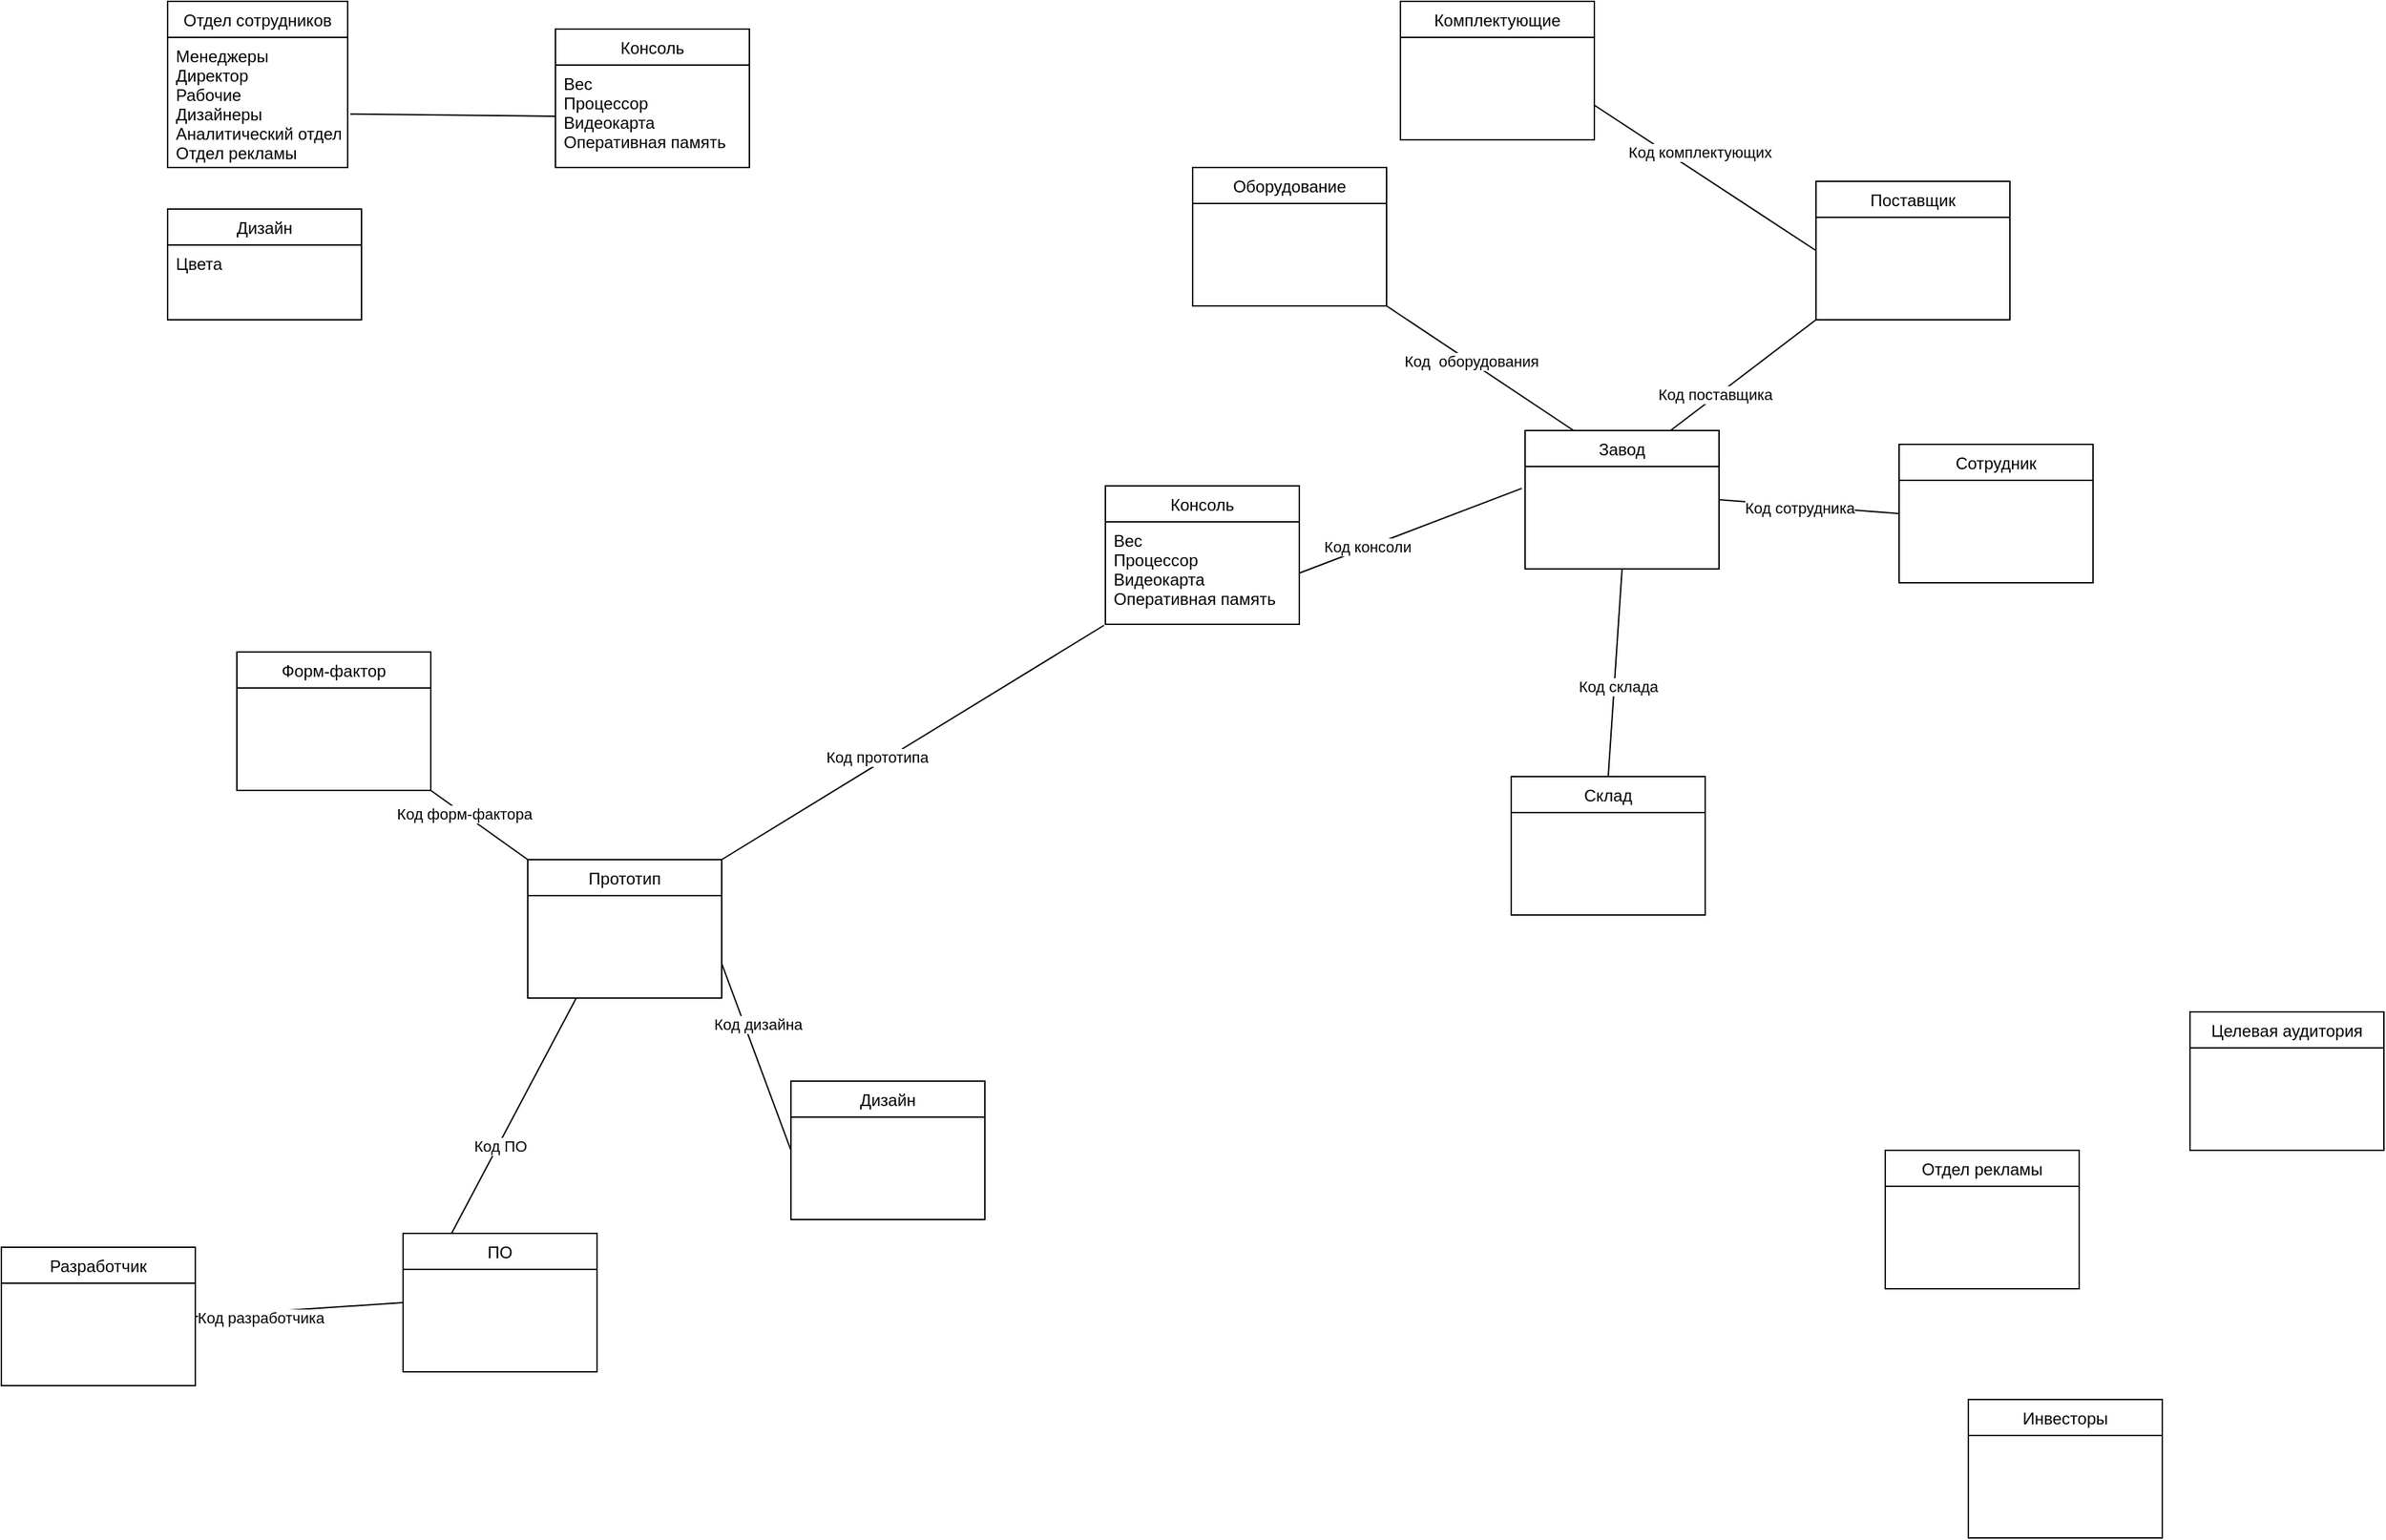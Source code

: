 <mxfile version="15.2.9" type="github">
  <diagram id="-OPA52gdBElvR5p007l_" name="Page-1">
    <mxGraphModel dx="3076" dy="762" grid="1" gridSize="10" guides="1" tooltips="1" connect="1" arrows="1" fold="1" page="1" pageScale="1" pageWidth="1654" pageHeight="2336" math="0" shadow="0">
      <root>
        <mxCell id="0" />
        <mxCell id="1" parent="0" />
        <mxCell id="R5nsl51rE5XBlnCks4MR-1" value="Консоль" style="swimlane;fontStyle=0;childLayout=stackLayout;horizontal=1;startSize=26;horizontalStack=0;resizeParent=1;resizeParentMax=0;resizeLast=0;collapsible=1;marginBottom=0;" parent="1" vertex="1">
          <mxGeometry x="290" y="30" width="140" height="100" as="geometry" />
        </mxCell>
        <mxCell id="R5nsl51rE5XBlnCks4MR-4" value="Вес&#xa;Процессор&#xa;Видеокарта&#xa;Оперативная память" style="text;strokeColor=none;fillColor=none;align=left;verticalAlign=top;spacingLeft=4;spacingRight=4;overflow=hidden;rotatable=0;points=[[0,0.5],[1,0.5]];portConstraint=eastwest;" parent="R5nsl51rE5XBlnCks4MR-1" vertex="1">
          <mxGeometry y="26" width="140" height="74" as="geometry" />
        </mxCell>
        <mxCell id="R5nsl51rE5XBlnCks4MR-6" value="Завод" style="swimlane;fontStyle=0;childLayout=stackLayout;horizontal=1;startSize=26;horizontalStack=0;resizeParent=1;resizeParentMax=0;resizeLast=0;collapsible=1;marginBottom=0;" parent="1" vertex="1">
          <mxGeometry x="990" y="320" width="140" height="100" as="geometry" />
        </mxCell>
        <mxCell id="R5nsl51rE5XBlnCks4MR-8" value="Отдел сотрудников" style="swimlane;fontStyle=0;childLayout=stackLayout;horizontal=1;startSize=26;horizontalStack=0;resizeParent=1;resizeParentMax=0;resizeLast=0;collapsible=1;marginBottom=0;" parent="1" vertex="1">
          <mxGeometry x="10" y="10" width="130" height="120" as="geometry" />
        </mxCell>
        <mxCell id="R5nsl51rE5XBlnCks4MR-9" value="Менеджеры&#xa;Директор&#xa;Рабочие&#xa;Дизайнеры&#xa;Аналитический отдел&#xa;Отдел рекламы" style="text;strokeColor=none;fillColor=none;align=left;verticalAlign=top;spacingLeft=4;spacingRight=4;overflow=hidden;rotatable=0;points=[[0,0.5],[1,0.5]];portConstraint=eastwest;" parent="R5nsl51rE5XBlnCks4MR-8" vertex="1">
          <mxGeometry y="26" width="130" height="94" as="geometry" />
        </mxCell>
        <mxCell id="R5nsl51rE5XBlnCks4MR-10" value="" style="endArrow=none;html=1;entryX=1.015;entryY=0.589;entryDx=0;entryDy=0;entryPerimeter=0;exitX=0;exitY=0.5;exitDx=0;exitDy=0;" parent="1" source="R5nsl51rE5XBlnCks4MR-4" target="R5nsl51rE5XBlnCks4MR-9" edge="1">
          <mxGeometry width="50" height="50" relative="1" as="geometry">
            <mxPoint x="360" y="210" as="sourcePoint" />
            <mxPoint x="410" y="160" as="targetPoint" />
          </mxGeometry>
        </mxCell>
        <mxCell id="R5nsl51rE5XBlnCks4MR-11" value="Консоль" style="swimlane;fontStyle=0;childLayout=stackLayout;horizontal=1;startSize=26;horizontalStack=0;resizeParent=1;resizeParentMax=0;resizeLast=0;collapsible=1;marginBottom=0;" parent="1" vertex="1">
          <mxGeometry x="687" y="360" width="140" height="100" as="geometry" />
        </mxCell>
        <mxCell id="R5nsl51rE5XBlnCks4MR-12" value="Вес&#xa;Процессор&#xa;Видеокарта&#xa;Оперативная память" style="text;strokeColor=none;fillColor=none;align=left;verticalAlign=top;spacingLeft=4;spacingRight=4;overflow=hidden;rotatable=0;points=[[0,0.5],[1,0.5]];portConstraint=eastwest;" parent="R5nsl51rE5XBlnCks4MR-11" vertex="1">
          <mxGeometry y="26" width="140" height="74" as="geometry" />
        </mxCell>
        <mxCell id="R5nsl51rE5XBlnCks4MR-13" value="Дизайн" style="swimlane;fontStyle=0;childLayout=stackLayout;horizontal=1;startSize=26;horizontalStack=0;resizeParent=1;resizeParentMax=0;resizeLast=0;collapsible=1;marginBottom=0;" parent="1" vertex="1">
          <mxGeometry x="10" y="160" width="140" height="80" as="geometry" />
        </mxCell>
        <mxCell id="R5nsl51rE5XBlnCks4MR-14" value="Цвета&#xa;" style="text;strokeColor=none;fillColor=none;align=left;verticalAlign=top;spacingLeft=4;spacingRight=4;overflow=hidden;rotatable=0;points=[[0,0.5],[1,0.5]];portConstraint=eastwest;" parent="R5nsl51rE5XBlnCks4MR-13" vertex="1">
          <mxGeometry y="26" width="140" height="54" as="geometry" />
        </mxCell>
        <mxCell id="R5nsl51rE5XBlnCks4MR-19" value="" style="endArrow=none;html=1;entryX=-0.017;entryY=0.214;entryDx=0;entryDy=0;entryPerimeter=0;exitX=1;exitY=0.5;exitDx=0;exitDy=0;" parent="1" source="R5nsl51rE5XBlnCks4MR-12" edge="1">
          <mxGeometry width="50" height="50" relative="1" as="geometry">
            <mxPoint x="740" y="380" as="sourcePoint" />
            <mxPoint x="987.62" y="361.836" as="targetPoint" />
          </mxGeometry>
        </mxCell>
        <mxCell id="R5nsl51rE5XBlnCks4MR-20" value="Код консоли" style="edgeLabel;html=1;align=center;verticalAlign=middle;resizable=0;points=[];" parent="R5nsl51rE5XBlnCks4MR-19" vertex="1" connectable="0">
          <mxGeometry x="-0.387" y="1" relative="1" as="geometry">
            <mxPoint as="offset" />
          </mxGeometry>
        </mxCell>
        <mxCell id="R5nsl51rE5XBlnCks4MR-26" value="Сотрудник" style="swimlane;fontStyle=0;childLayout=stackLayout;horizontal=1;startSize=26;horizontalStack=0;resizeParent=1;resizeParentMax=0;resizeLast=0;collapsible=1;marginBottom=0;" parent="1" vertex="1">
          <mxGeometry x="1260" y="330" width="140" height="100" as="geometry" />
        </mxCell>
        <mxCell id="R5nsl51rE5XBlnCks4MR-27" value="" style="endArrow=none;html=1;entryX=0;entryY=0.5;entryDx=0;entryDy=0;exitX=1;exitY=0.5;exitDx=0;exitDy=0;" parent="1" source="R5nsl51rE5XBlnCks4MR-6" target="R5nsl51rE5XBlnCks4MR-26" edge="1">
          <mxGeometry width="50" height="50" relative="1" as="geometry">
            <mxPoint x="1130" y="410" as="sourcePoint" />
            <mxPoint x="1260" y="250" as="targetPoint" />
          </mxGeometry>
        </mxCell>
        <mxCell id="R5nsl51rE5XBlnCks4MR-28" value="Код сотрудника" style="edgeLabel;html=1;align=center;verticalAlign=middle;resizable=0;points=[];" parent="R5nsl51rE5XBlnCks4MR-27" vertex="1" connectable="0">
          <mxGeometry x="-0.128" y="-1" relative="1" as="geometry">
            <mxPoint x="1" as="offset" />
          </mxGeometry>
        </mxCell>
        <mxCell id="R5nsl51rE5XBlnCks4MR-30" value="" style="endArrow=none;html=1;entryX=0.5;entryY=1;entryDx=0;entryDy=0;exitX=0.5;exitY=0;exitDx=0;exitDy=0;" parent="1" source="R5nsl51rE5XBlnCks4MR-31" target="R5nsl51rE5XBlnCks4MR-6" edge="1">
          <mxGeometry width="50" height="50" relative="1" as="geometry">
            <mxPoint x="1110" y="550" as="sourcePoint" />
            <mxPoint x="1160" y="500" as="targetPoint" />
          </mxGeometry>
        </mxCell>
        <mxCell id="R5nsl51rE5XBlnCks4MR-33" value="Код склада" style="edgeLabel;html=1;align=center;verticalAlign=middle;resizable=0;points=[];" parent="R5nsl51rE5XBlnCks4MR-30" vertex="1" connectable="0">
          <mxGeometry x="-0.123" y="-2" relative="1" as="geometry">
            <mxPoint as="offset" />
          </mxGeometry>
        </mxCell>
        <mxCell id="R5nsl51rE5XBlnCks4MR-31" value="Склад" style="swimlane;fontStyle=0;childLayout=stackLayout;horizontal=1;startSize=26;horizontalStack=0;resizeParent=1;resizeParentMax=0;resizeLast=0;collapsible=1;marginBottom=0;" parent="1" vertex="1">
          <mxGeometry x="980" y="570" width="140" height="100" as="geometry" />
        </mxCell>
        <mxCell id="R5nsl51rE5XBlnCks4MR-35" value="Поставщик" style="swimlane;fontStyle=0;childLayout=stackLayout;horizontal=1;startSize=26;horizontalStack=0;resizeParent=1;resizeParentMax=0;resizeLast=0;collapsible=1;marginBottom=0;" parent="1" vertex="1">
          <mxGeometry x="1200" y="140" width="140" height="100" as="geometry" />
        </mxCell>
        <mxCell id="R5nsl51rE5XBlnCks4MR-36" value="" style="endArrow=none;html=1;entryX=0;entryY=1;entryDx=0;entryDy=0;exitX=0.75;exitY=0;exitDx=0;exitDy=0;" parent="1" source="R5nsl51rE5XBlnCks4MR-6" target="R5nsl51rE5XBlnCks4MR-35" edge="1">
          <mxGeometry width="50" height="50" relative="1" as="geometry">
            <mxPoint x="1310" y="350" as="sourcePoint" />
            <mxPoint x="1360" y="300" as="targetPoint" />
          </mxGeometry>
        </mxCell>
        <mxCell id="R5nsl51rE5XBlnCks4MR-37" value="Код поставщика" style="edgeLabel;html=1;align=center;verticalAlign=middle;resizable=0;points=[];" parent="R5nsl51rE5XBlnCks4MR-36" vertex="1" connectable="0">
          <mxGeometry x="-0.388" y="1" relative="1" as="geometry">
            <mxPoint y="-1" as="offset" />
          </mxGeometry>
        </mxCell>
        <mxCell id="R5nsl51rE5XBlnCks4MR-38" value="Комплектующие" style="swimlane;fontStyle=0;childLayout=stackLayout;horizontal=1;startSize=26;horizontalStack=0;resizeParent=1;resizeParentMax=0;resizeLast=0;collapsible=1;marginBottom=0;" parent="1" vertex="1">
          <mxGeometry x="900" y="10" width="140" height="100" as="geometry" />
        </mxCell>
        <mxCell id="R5nsl51rE5XBlnCks4MR-39" value="" style="endArrow=none;html=1;entryX=1;entryY=0.75;entryDx=0;entryDy=0;exitX=0;exitY=0.5;exitDx=0;exitDy=0;" parent="1" source="R5nsl51rE5XBlnCks4MR-35" target="R5nsl51rE5XBlnCks4MR-38" edge="1">
          <mxGeometry width="50" height="50" relative="1" as="geometry">
            <mxPoint x="1310" y="350" as="sourcePoint" />
            <mxPoint x="1360" y="300" as="targetPoint" />
          </mxGeometry>
        </mxCell>
        <mxCell id="R5nsl51rE5XBlnCks4MR-40" value="Код комплектующих" style="edgeLabel;html=1;align=center;verticalAlign=middle;resizable=0;points=[];" parent="R5nsl51rE5XBlnCks4MR-39" vertex="1" connectable="0">
          <mxGeometry x="0.394" y="2" relative="1" as="geometry">
            <mxPoint x="28" as="offset" />
          </mxGeometry>
        </mxCell>
        <mxCell id="R5nsl51rE5XBlnCks4MR-42" value="Прототип" style="swimlane;fontStyle=0;childLayout=stackLayout;horizontal=1;startSize=26;horizontalStack=0;resizeParent=1;resizeParentMax=0;resizeLast=0;collapsible=1;marginBottom=0;" parent="1" vertex="1">
          <mxGeometry x="270" y="630" width="140" height="100" as="geometry" />
        </mxCell>
        <mxCell id="R5nsl51rE5XBlnCks4MR-43" value="" style="endArrow=none;html=1;entryX=-0.007;entryY=1.01;entryDx=0;entryDy=0;entryPerimeter=0;exitX=1;exitY=0;exitDx=0;exitDy=0;" parent="1" source="R5nsl51rE5XBlnCks4MR-42" target="R5nsl51rE5XBlnCks4MR-12" edge="1">
          <mxGeometry width="50" height="50" relative="1" as="geometry">
            <mxPoint x="420" y="690" as="sourcePoint" />
            <mxPoint x="470" y="640" as="targetPoint" />
          </mxGeometry>
        </mxCell>
        <mxCell id="R5nsl51rE5XBlnCks4MR-44" value="Код прототипа" style="edgeLabel;html=1;align=center;verticalAlign=middle;resizable=0;points=[];" parent="R5nsl51rE5XBlnCks4MR-43" vertex="1" connectable="0">
          <mxGeometry x="-0.172" y="4" relative="1" as="geometry">
            <mxPoint y="-1" as="offset" />
          </mxGeometry>
        </mxCell>
        <mxCell id="R5nsl51rE5XBlnCks4MR-45" value="Дизайн" style="swimlane;fontStyle=0;childLayout=stackLayout;horizontal=1;startSize=26;horizontalStack=0;resizeParent=1;resizeParentMax=0;resizeLast=0;collapsible=1;marginBottom=0;" parent="1" vertex="1">
          <mxGeometry x="460" y="790" width="140" height="100" as="geometry" />
        </mxCell>
        <mxCell id="R5nsl51rE5XBlnCks4MR-46" value="Форм-фактор" style="swimlane;fontStyle=0;childLayout=stackLayout;horizontal=1;startSize=26;horizontalStack=0;resizeParent=1;resizeParentMax=0;resizeLast=0;collapsible=1;marginBottom=0;" parent="1" vertex="1">
          <mxGeometry x="60" y="480" width="140" height="100" as="geometry" />
        </mxCell>
        <mxCell id="R5nsl51rE5XBlnCks4MR-47" value="" style="endArrow=none;html=1;entryX=1;entryY=1;entryDx=0;entryDy=0;exitX=0;exitY=0;exitDx=0;exitDy=0;" parent="1" source="R5nsl51rE5XBlnCks4MR-42" target="R5nsl51rE5XBlnCks4MR-46" edge="1">
          <mxGeometry width="50" height="50" relative="1" as="geometry">
            <mxPoint x="440" y="700" as="sourcePoint" />
            <mxPoint x="490" y="650" as="targetPoint" />
          </mxGeometry>
        </mxCell>
        <mxCell id="R5nsl51rE5XBlnCks4MR-48" value="Код форм-фактора" style="edgeLabel;html=1;align=center;verticalAlign=middle;resizable=0;points=[];" parent="R5nsl51rE5XBlnCks4MR-47" vertex="1" connectable="0">
          <mxGeometry x="0.322" relative="1" as="geometry">
            <mxPoint as="offset" />
          </mxGeometry>
        </mxCell>
        <mxCell id="R5nsl51rE5XBlnCks4MR-49" value="" style="endArrow=none;html=1;exitX=1;exitY=0.75;exitDx=0;exitDy=0;entryX=0;entryY=0.5;entryDx=0;entryDy=0;" parent="1" source="R5nsl51rE5XBlnCks4MR-42" target="R5nsl51rE5XBlnCks4MR-45" edge="1">
          <mxGeometry width="50" height="50" relative="1" as="geometry">
            <mxPoint x="440" y="700" as="sourcePoint" />
            <mxPoint x="490" y="650" as="targetPoint" />
          </mxGeometry>
        </mxCell>
        <mxCell id="R5nsl51rE5XBlnCks4MR-50" value="Код дизайна" style="edgeLabel;html=1;align=center;verticalAlign=middle;resizable=0;points=[];" parent="R5nsl51rE5XBlnCks4MR-49" vertex="1" connectable="0">
          <mxGeometry x="-0.476" y="-3" relative="1" as="geometry">
            <mxPoint x="16" y="8" as="offset" />
          </mxGeometry>
        </mxCell>
        <mxCell id="R5nsl51rE5XBlnCks4MR-51" value="ПО" style="swimlane;fontStyle=0;childLayout=stackLayout;horizontal=1;startSize=26;horizontalStack=0;resizeParent=1;resizeParentMax=0;resizeLast=0;collapsible=1;marginBottom=0;" parent="1" vertex="1">
          <mxGeometry x="180" y="900" width="140" height="100" as="geometry" />
        </mxCell>
        <mxCell id="R5nsl51rE5XBlnCks4MR-52" value="" style="endArrow=none;html=1;entryX=0.25;entryY=1;entryDx=0;entryDy=0;exitX=0.25;exitY=0;exitDx=0;exitDy=0;" parent="1" source="R5nsl51rE5XBlnCks4MR-51" target="R5nsl51rE5XBlnCks4MR-42" edge="1">
          <mxGeometry width="50" height="50" relative="1" as="geometry">
            <mxPoint x="460" y="740" as="sourcePoint" />
            <mxPoint x="510" y="690" as="targetPoint" />
          </mxGeometry>
        </mxCell>
        <mxCell id="R5nsl51rE5XBlnCks4MR-53" value="Код ПО" style="edgeLabel;html=1;align=center;verticalAlign=middle;resizable=0;points=[];" parent="R5nsl51rE5XBlnCks4MR-52" vertex="1" connectable="0">
          <mxGeometry x="-0.256" y="-2" relative="1" as="geometry">
            <mxPoint y="-1" as="offset" />
          </mxGeometry>
        </mxCell>
        <mxCell id="R5nsl51rE5XBlnCks4MR-54" value="Разработчик" style="swimlane;fontStyle=0;childLayout=stackLayout;horizontal=1;startSize=26;horizontalStack=0;resizeParent=1;resizeParentMax=0;resizeLast=0;collapsible=1;marginBottom=0;" parent="1" vertex="1">
          <mxGeometry x="-110" y="910" width="140" height="100" as="geometry" />
        </mxCell>
        <mxCell id="R5nsl51rE5XBlnCks4MR-55" value="" style="endArrow=none;html=1;exitX=1;exitY=0.5;exitDx=0;exitDy=0;entryX=0;entryY=0.5;entryDx=0;entryDy=0;" parent="1" source="R5nsl51rE5XBlnCks4MR-54" target="R5nsl51rE5XBlnCks4MR-51" edge="1">
          <mxGeometry width="50" height="50" relative="1" as="geometry">
            <mxPoint x="650" y="720" as="sourcePoint" />
            <mxPoint x="700" y="670" as="targetPoint" />
          </mxGeometry>
        </mxCell>
        <mxCell id="R5nsl51rE5XBlnCks4MR-56" value="Код разработчика" style="edgeLabel;html=1;align=center;verticalAlign=middle;resizable=0;points=[];" parent="R5nsl51rE5XBlnCks4MR-55" vertex="1" connectable="0">
          <mxGeometry x="-0.372" y="-4" relative="1" as="geometry">
            <mxPoint as="offset" />
          </mxGeometry>
        </mxCell>
        <mxCell id="R5nsl51rE5XBlnCks4MR-57" value="Оборудование" style="swimlane;fontStyle=0;childLayout=stackLayout;horizontal=1;startSize=26;horizontalStack=0;resizeParent=1;resizeParentMax=0;resizeLast=0;collapsible=1;marginBottom=0;" parent="1" vertex="1">
          <mxGeometry x="750" y="130" width="140" height="100" as="geometry" />
        </mxCell>
        <mxCell id="R5nsl51rE5XBlnCks4MR-58" value="" style="endArrow=none;html=1;entryX=1;entryY=1;entryDx=0;entryDy=0;exitX=0.25;exitY=0;exitDx=0;exitDy=0;" parent="1" source="R5nsl51rE5XBlnCks4MR-6" target="R5nsl51rE5XBlnCks4MR-57" edge="1">
          <mxGeometry width="50" height="50" relative="1" as="geometry">
            <mxPoint x="910" y="320" as="sourcePoint" />
            <mxPoint x="960" y="270" as="targetPoint" />
          </mxGeometry>
        </mxCell>
        <mxCell id="R5nsl51rE5XBlnCks4MR-59" value="Код&amp;nbsp; оборудования" style="edgeLabel;html=1;align=center;verticalAlign=middle;resizable=0;points=[];" parent="R5nsl51rE5XBlnCks4MR-58" vertex="1" connectable="0">
          <mxGeometry x="0.56" y="-2" relative="1" as="geometry">
            <mxPoint x="30" y="22" as="offset" />
          </mxGeometry>
        </mxCell>
        <mxCell id="6iu_InG_KhibuN6My5aO-1" value="Целевая аудитория" style="swimlane;fontStyle=0;childLayout=stackLayout;horizontal=1;startSize=26;horizontalStack=0;resizeParent=1;resizeParentMax=0;resizeLast=0;collapsible=1;marginBottom=0;" vertex="1" parent="1">
          <mxGeometry x="1470" y="740" width="140" height="100" as="geometry" />
        </mxCell>
        <mxCell id="6iu_InG_KhibuN6My5aO-2" value="Отдел рекламы" style="swimlane;fontStyle=0;childLayout=stackLayout;horizontal=1;startSize=26;horizontalStack=0;resizeParent=1;resizeParentMax=0;resizeLast=0;collapsible=1;marginBottom=0;" vertex="1" parent="1">
          <mxGeometry x="1250" y="840" width="140" height="100" as="geometry" />
        </mxCell>
        <mxCell id="6iu_InG_KhibuN6My5aO-3" value="Инвесторы" style="swimlane;fontStyle=0;childLayout=stackLayout;horizontal=1;startSize=26;horizontalStack=0;resizeParent=1;resizeParentMax=0;resizeLast=0;collapsible=1;marginBottom=0;" vertex="1" parent="1">
          <mxGeometry x="1310" y="1020" width="140" height="100" as="geometry" />
        </mxCell>
      </root>
    </mxGraphModel>
  </diagram>
</mxfile>
